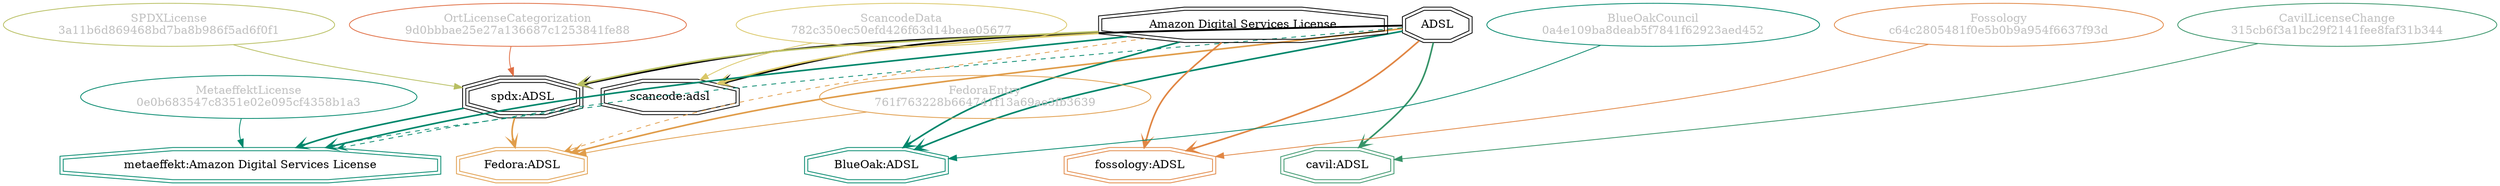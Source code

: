 strict digraph {
    node [shape=box];
    graph [splines=curved];
    18 [label="SPDXLicense\n3a11b6d869468bd7ba8b986f5ad6f0f1"
       ,fontcolor=gray
       ,color="#b8bf62"
       ,fillcolor="beige;1"
       ,shape=ellipse];
    19 [label="spdx:ADSL"
       ,shape=tripleoctagon];
    20 [label=ADSL
       ,shape=doubleoctagon];
    21 [label="Amazon Digital Services License"
       ,shape=doubleoctagon];
    5790 [label="FedoraEntry\n761f763228b664741f13a69ae3fb3639"
         ,fontcolor=gray
         ,color="#e09d4b"
         ,fillcolor="beige;1"
         ,shape=ellipse];
    5791 [label="Fedora:ADSL"
         ,color="#e09d4b"
         ,shape=doubleoctagon];
    8637 [label="BlueOakCouncil\n0a4e109ba8deab5f7841f62923aed452"
         ,fontcolor=gray
         ,color="#00876c"
         ,fillcolor="beige;1"
         ,shape=ellipse];
    8638 [label="BlueOak:ADSL"
         ,color="#00876c"
         ,shape=doubleoctagon];
    11343 [label="ScancodeData\n782c350ec50efd426f63d14beae05677"
          ,fontcolor=gray
          ,color="#dac767"
          ,fillcolor="beige;1"
          ,shape=ellipse];
    11344 [label="scancode:adsl"
          ,shape=doubleoctagon];
    27681 [label="Fossology\nc64c2805481f0e5b0b9a954f6637f93d"
          ,fontcolor=gray
          ,color="#e18745"
          ,fillcolor="beige;1"
          ,shape=ellipse];
    27682 [label="fossology:ADSL"
          ,color="#e18745"
          ,shape=doubleoctagon];
    28462 [label="OrtLicenseCategorization\n9d0bbbae25e27a136687c1253841fe88"
          ,fontcolor=gray
          ,color="#e06f45"
          ,fillcolor="beige;1"
          ,shape=ellipse];
    36314 [label="CavilLicenseChange\n315cb6f3a1bc29f2141fee8faf31b344"
          ,fontcolor=gray
          ,color="#379469"
          ,fillcolor="beige;1"
          ,shape=ellipse];
    36315 [label="cavil:ADSL"
          ,color="#379469"
          ,shape=doubleoctagon];
    38761 [label="MetaeffektLicense\n0e0b683547c8351e02e095cf4358b1a3"
          ,fontcolor=gray
          ,color="#00876c"
          ,fillcolor="beige;1"
          ,shape=ellipse];
    38762 [label="metaeffekt:Amazon Digital Services License"
          ,color="#00876c"
          ,shape=doubleoctagon];
    18 -> 19 [weight=0.5
             ,color="#b8bf62"];
    19 -> 5791 [style=bold
               ,arrowhead=vee
               ,weight=0.7
               ,color="#e09d4b"];
    19 -> 38762 [style=bold
                ,arrowhead=vee
                ,weight=0.7
                ,color="#00876c"];
    20 -> 19 [style=bold
             ,arrowhead=vee
             ,weight=0.7];
    20 -> 5791 [style=bold
               ,arrowhead=vee
               ,weight=0.7
               ,color="#e09d4b"];
    20 -> 5791 [style=bold
               ,arrowhead=vee
               ,weight=0.7
               ,color="#e09d4b"];
    20 -> 8638 [style=bold
               ,arrowhead=vee
               ,weight=0.7
               ,color="#00876c"];
    20 -> 11344 [style=bold
                ,arrowhead=vee
                ,weight=0.7];
    20 -> 27682 [style=bold
                ,arrowhead=vee
                ,weight=0.7
                ,color="#e18745"];
    20 -> 36315 [style=bold
                ,arrowhead=vee
                ,weight=0.7
                ,color="#379469"];
    20 -> 36315 [style=bold
                ,arrowhead=vee
                ,weight=0.7
                ,color="#379469"];
    20 -> 38762 [style=dashed
                ,arrowhead=vee
                ,weight=0.5
                ,color="#00876c"];
    21 -> 19 [style=bold
             ,arrowhead=vee
             ,weight=0.7
             ,color="#b8bf62"];
    21 -> 5791 [style=dashed
               ,arrowhead=vee
               ,weight=0.5
               ,color="#e09d4b"];
    21 -> 8638 [style=bold
               ,arrowhead=vee
               ,weight=0.7
               ,color="#00876c"];
    21 -> 11344 [style=bold
                ,arrowhead=vee
                ,weight=0.7
                ,color="#dac767"];
    21 -> 27682 [style=bold
                ,arrowhead=vee
                ,weight=0.7
                ,color="#e18745"];
    21 -> 38762 [style=bold
                ,arrowhead=vee
                ,weight=0.7
                ,color="#00876c"];
    21 -> 38762 [style=bold
                ,arrowhead=vee
                ,weight=0.7
                ,color="#00876c"];
    5790 -> 5791 [weight=0.5
                 ,color="#e09d4b"];
    8637 -> 8638 [weight=0.5
                 ,color="#00876c"];
    11343 -> 11344 [weight=0.5
                   ,color="#dac767"];
    11344 -> 38762 [style=dashed
                   ,arrowhead=vee
                   ,weight=0.5
                   ,color="#00876c"];
    27681 -> 27682 [weight=0.5
                   ,color="#e18745"];
    28462 -> 19 [weight=0.5
                ,color="#e06f45"];
    36314 -> 36315 [weight=0.5
                   ,color="#379469"];
    38761 -> 38762 [weight=0.5
                   ,color="#00876c"];
}
